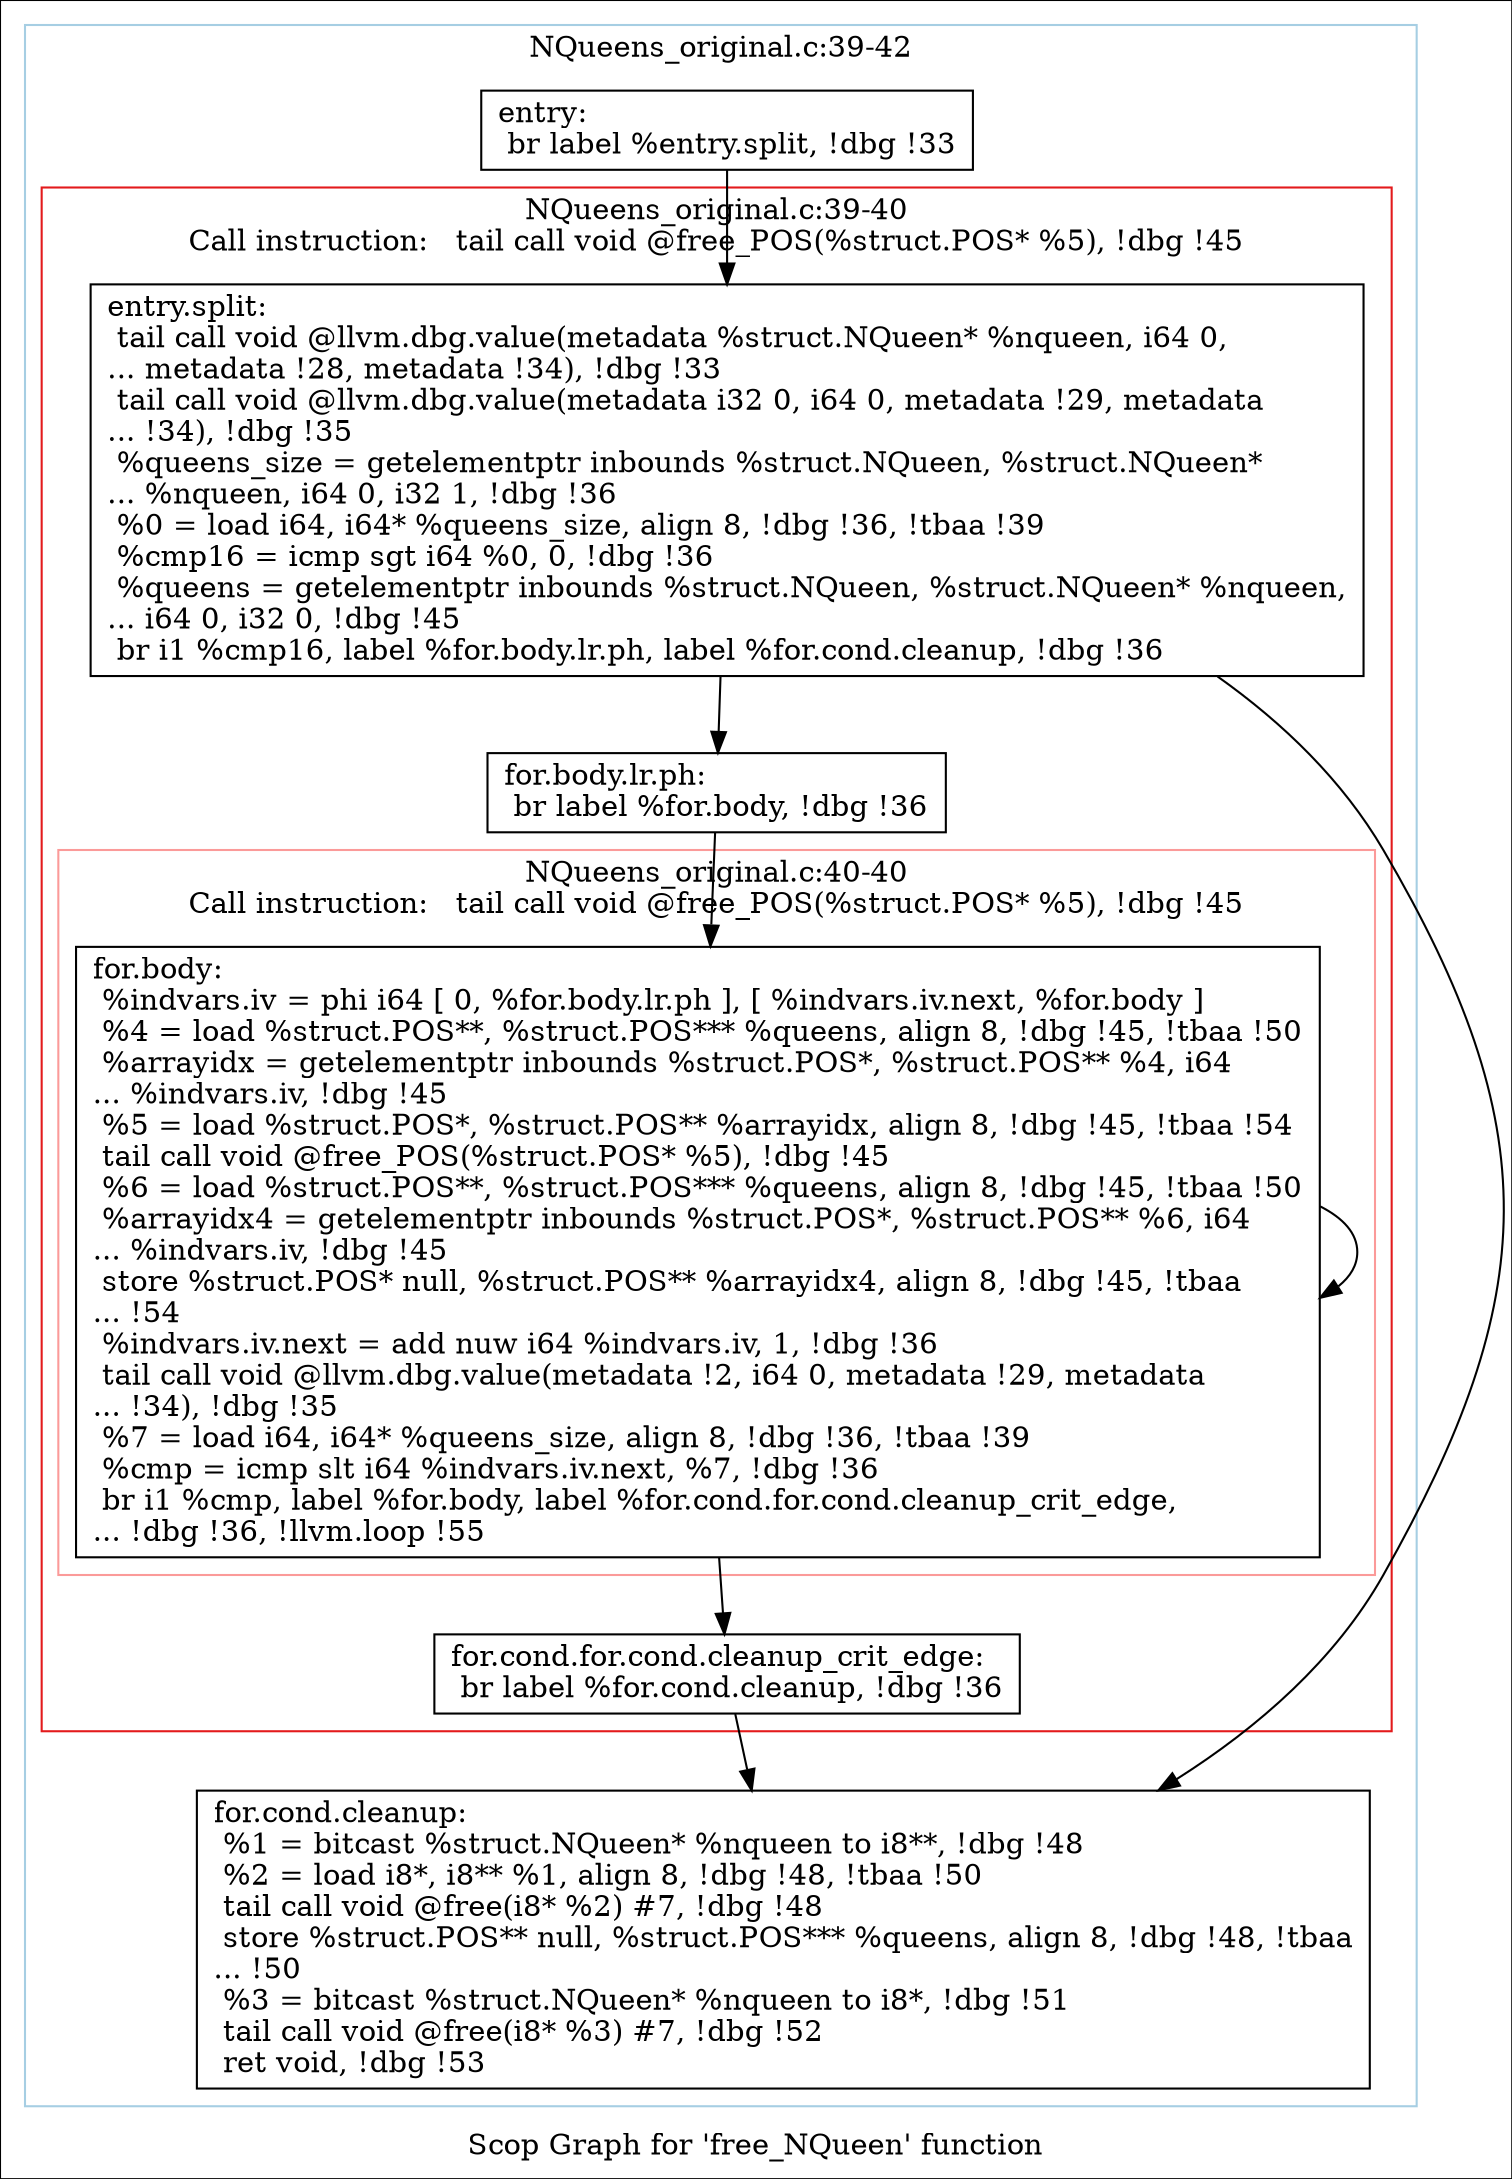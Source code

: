 digraph "Scop Graph for 'free_NQueen' function" {
	label="Scop Graph for 'free_NQueen' function";

	Node0xa5bad60 [shape=record,label="{entry:\l  br label %entry.split, !dbg !33\l}"];
	Node0xa5bad60 -> Node0xa574bb0;
	Node0xa574bb0 [shape=record,label="{entry.split:                                      \l  tail call void @llvm.dbg.value(metadata %struct.NQueen* %nqueen, i64 0,\l... metadata !28, metadata !34), !dbg !33\l  tail call void @llvm.dbg.value(metadata i32 0, i64 0, metadata !29, metadata\l... !34), !dbg !35\l  %queens_size = getelementptr inbounds %struct.NQueen, %struct.NQueen*\l... %nqueen, i64 0, i32 1, !dbg !36\l  %0 = load i64, i64* %queens_size, align 8, !dbg !36, !tbaa !39\l  %cmp16 = icmp sgt i64 %0, 0, !dbg !36\l  %queens = getelementptr inbounds %struct.NQueen, %struct.NQueen* %nqueen,\l... i64 0, i32 0, !dbg !45\l  br i1 %cmp16, label %for.body.lr.ph, label %for.cond.cleanup, !dbg !36\l}"];
	Node0xa574bb0 -> Node0xa5bf360;
	Node0xa574bb0 -> Node0xa589280;
	Node0xa5bf360 [shape=record,label="{for.body.lr.ph:                                   \l  br label %for.body, !dbg !36\l}"];
	Node0xa5bf360 -> Node0xa5b8c60;
	Node0xa5b8c60 [shape=record,label="{for.body:                                         \l  %indvars.iv = phi i64 [ 0, %for.body.lr.ph ], [ %indvars.iv.next, %for.body ]\l  %4 = load %struct.POS**, %struct.POS*** %queens, align 8, !dbg !45, !tbaa !50\l  %arrayidx = getelementptr inbounds %struct.POS*, %struct.POS** %4, i64\l... %indvars.iv, !dbg !45\l  %5 = load %struct.POS*, %struct.POS** %arrayidx, align 8, !dbg !45, !tbaa !54\l  tail call void @free_POS(%struct.POS* %5), !dbg !45\l  %6 = load %struct.POS**, %struct.POS*** %queens, align 8, !dbg !45, !tbaa !50\l  %arrayidx4 = getelementptr inbounds %struct.POS*, %struct.POS** %6, i64\l... %indvars.iv, !dbg !45\l  store %struct.POS* null, %struct.POS** %arrayidx4, align 8, !dbg !45, !tbaa\l... !54\l  %indvars.iv.next = add nuw i64 %indvars.iv, 1, !dbg !36\l  tail call void @llvm.dbg.value(metadata !2, i64 0, metadata !29, metadata\l... !34), !dbg !35\l  %7 = load i64, i64* %queens_size, align 8, !dbg !36, !tbaa !39\l  %cmp = icmp slt i64 %indvars.iv.next, %7, !dbg !36\l  br i1 %cmp, label %for.body, label %for.cond.for.cond.cleanup_crit_edge,\l... !dbg !36, !llvm.loop !55\l}"];
	Node0xa5b8c60 -> Node0xa5b8c60[constraint=false];
	Node0xa5b8c60 -> Node0xa5852a0;
	Node0xa5852a0 [shape=record,label="{for.cond.for.cond.cleanup_crit_edge:              \l  br label %for.cond.cleanup, !dbg !36\l}"];
	Node0xa5852a0 -> Node0xa589280;
	Node0xa589280 [shape=record,label="{for.cond.cleanup:                                 \l  %1 = bitcast %struct.NQueen* %nqueen to i8**, !dbg !48\l  %2 = load i8*, i8** %1, align 8, !dbg !48, !tbaa !50\l  tail call void @free(i8* %2) #7, !dbg !48\l  store %struct.POS** null, %struct.POS*** %queens, align 8, !dbg !48, !tbaa\l... !50\l  %3 = bitcast %struct.NQueen* %nqueen to i8*, !dbg !51\l  tail call void @free(i8* %3) #7, !dbg !52\l  ret void, !dbg !53\l}"];
	colorscheme = "paired12"
        subgraph cluster_0xa5e36d0 {
          label = "NQueens_original.c:39-42
";
          style = solid;
          color = 1
          subgraph cluster_0xa58ee20 {
            label = "NQueens_original.c:39-40
Call instruction:   tail call void @free_POS(%struct.POS* %5), !dbg !45";
            style = solid;
            color = 6
            subgraph cluster_0xa5dc4c0 {
              label = "NQueens_original.c:40-40
Call instruction:   tail call void @free_POS(%struct.POS* %5), !dbg !45";
              style = solid;
              color = 5
              Node0xa5b8c60;
            }
            Node0xa574bb0;
            Node0xa5bf360;
            Node0xa5852a0;
          }
          Node0xa5bad60;
          Node0xa589280;
        }
}
